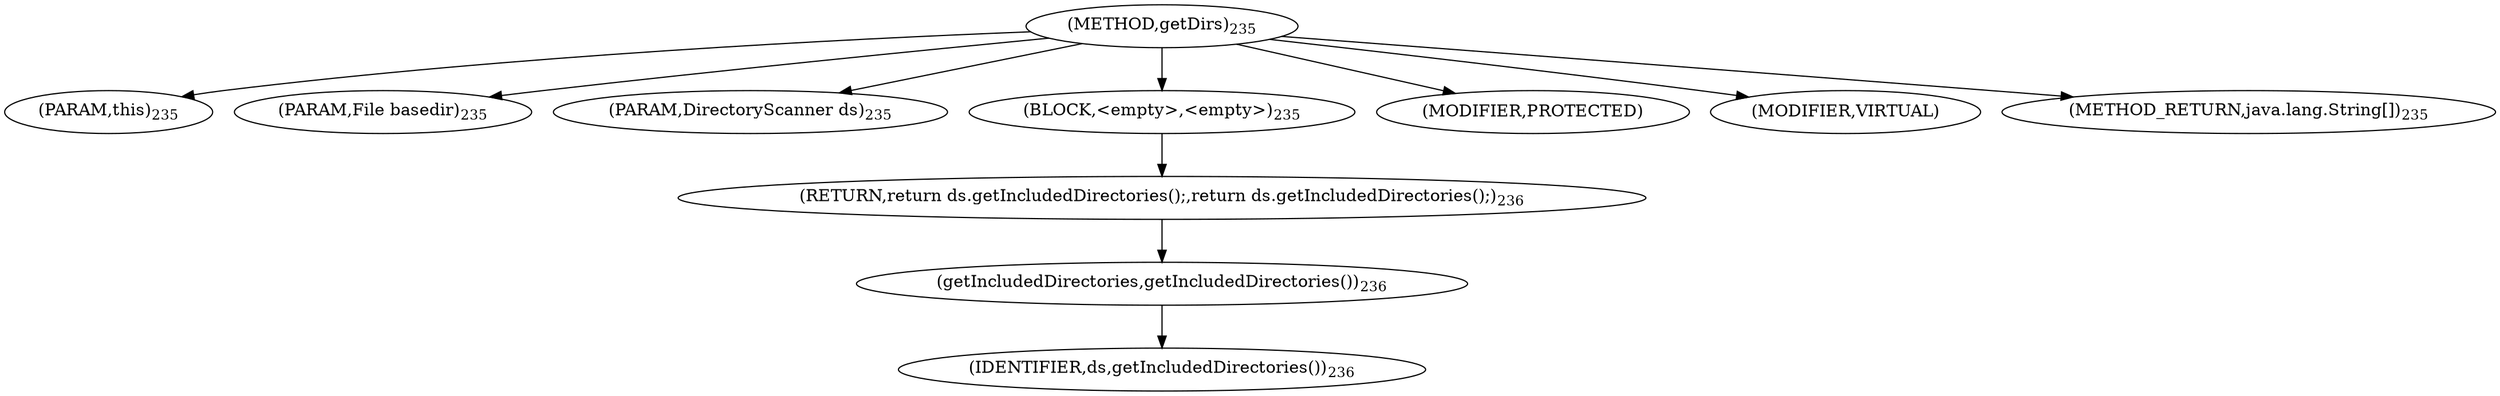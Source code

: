 digraph "getDirs" {  
"527" [label = <(METHOD,getDirs)<SUB>235</SUB>> ]
"528" [label = <(PARAM,this)<SUB>235</SUB>> ]
"529" [label = <(PARAM,File basedir)<SUB>235</SUB>> ]
"530" [label = <(PARAM,DirectoryScanner ds)<SUB>235</SUB>> ]
"531" [label = <(BLOCK,&lt;empty&gt;,&lt;empty&gt;)<SUB>235</SUB>> ]
"532" [label = <(RETURN,return ds.getIncludedDirectories();,return ds.getIncludedDirectories();)<SUB>236</SUB>> ]
"533" [label = <(getIncludedDirectories,getIncludedDirectories())<SUB>236</SUB>> ]
"534" [label = <(IDENTIFIER,ds,getIncludedDirectories())<SUB>236</SUB>> ]
"535" [label = <(MODIFIER,PROTECTED)> ]
"536" [label = <(MODIFIER,VIRTUAL)> ]
"537" [label = <(METHOD_RETURN,java.lang.String[])<SUB>235</SUB>> ]
  "527" -> "528" 
  "527" -> "529" 
  "527" -> "530" 
  "527" -> "531" 
  "527" -> "535" 
  "527" -> "536" 
  "527" -> "537" 
  "531" -> "532" 
  "532" -> "533" 
  "533" -> "534" 
}
